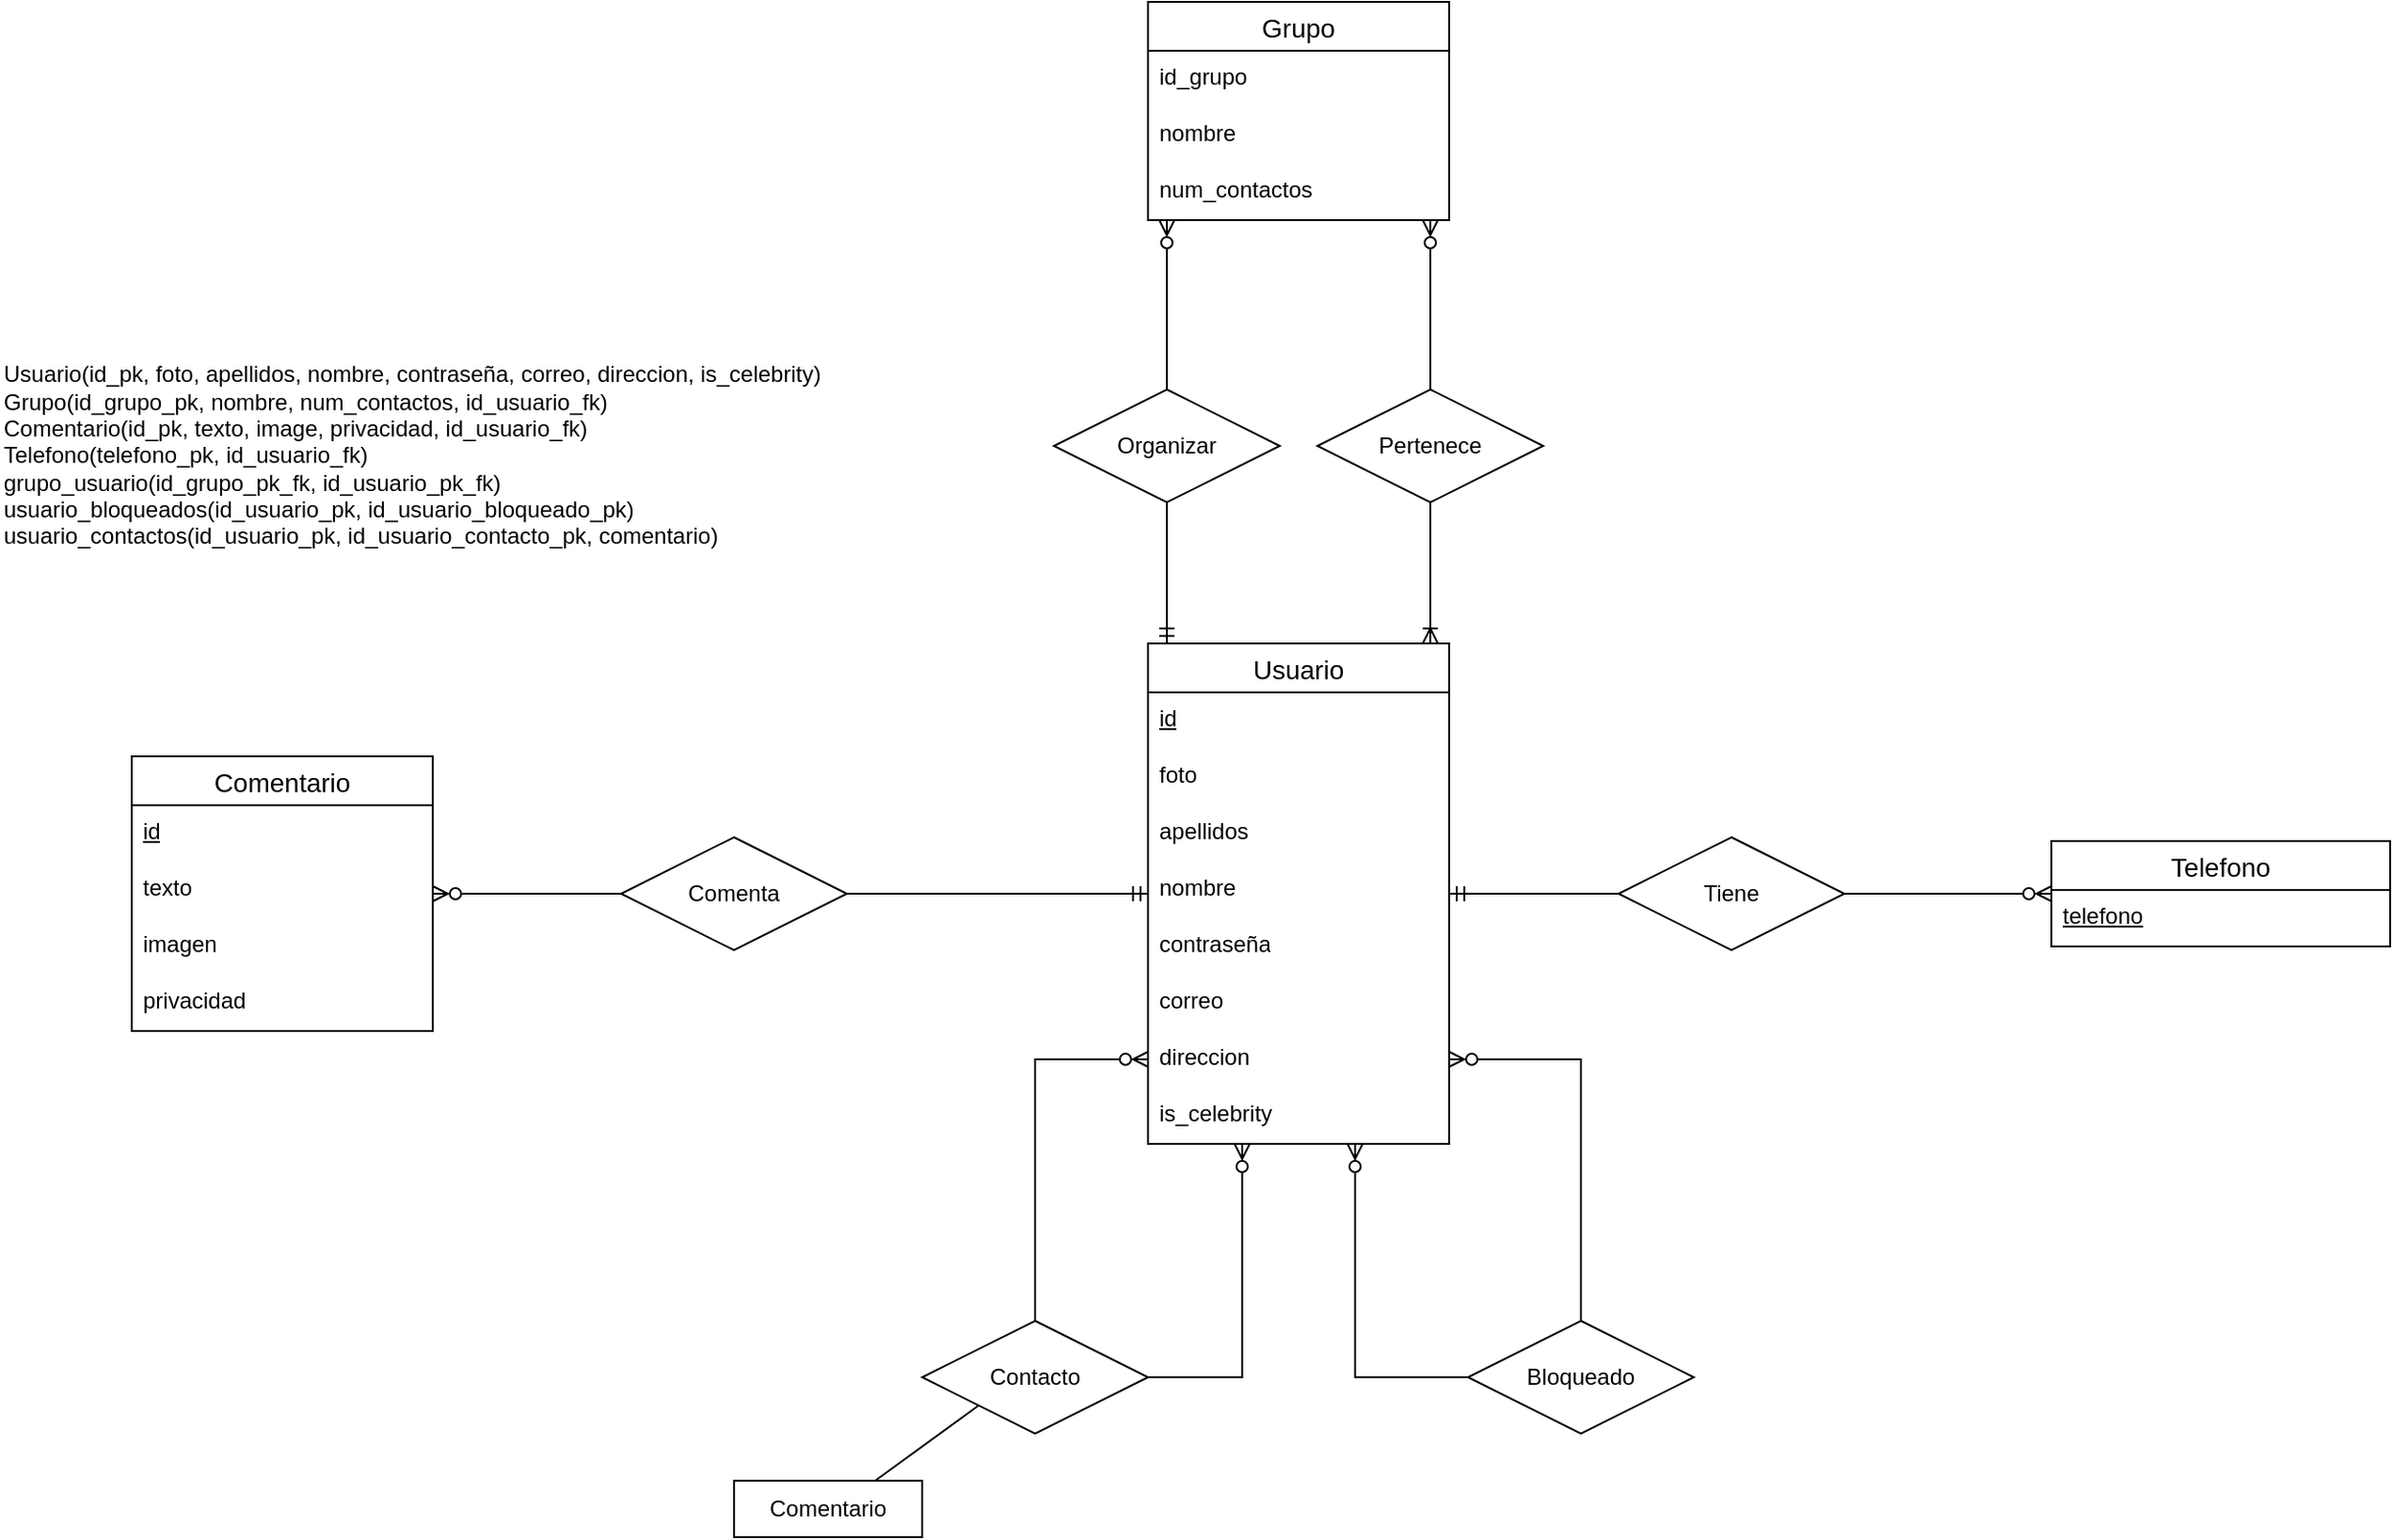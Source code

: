<mxfile version="22.0.6" type="device">
  <diagram name="Página-1" id="EKGsYuw0FnHCdSLjsaUu">
    <mxGraphModel dx="2117" dy="1735" grid="1" gridSize="10" guides="1" tooltips="1" connect="1" arrows="1" fold="1" page="1" pageScale="1" pageWidth="827" pageHeight="1169" math="0" shadow="0">
      <root>
        <mxCell id="0" />
        <mxCell id="1" parent="0" />
        <mxCell id="tkP0ir2uq5uonUyYaova-1" value="Usuario" style="swimlane;fontStyle=0;childLayout=stackLayout;horizontal=1;startSize=26;horizontalStack=0;resizeParent=1;resizeParentMax=0;resizeLast=0;collapsible=1;marginBottom=0;align=center;fontSize=14;" parent="1" vertex="1">
          <mxGeometry x="150" y="225" width="160" height="266" as="geometry" />
        </mxCell>
        <mxCell id="tkP0ir2uq5uonUyYaova-50" value="&lt;u&gt;id&lt;/u&gt;" style="text;strokeColor=none;fillColor=none;spacingLeft=4;spacingRight=4;overflow=hidden;rotatable=0;points=[[0,0.5],[1,0.5]];portConstraint=eastwest;fontSize=12;whiteSpace=wrap;html=1;" parent="tkP0ir2uq5uonUyYaova-1" vertex="1">
          <mxGeometry y="26" width="160" height="30" as="geometry" />
        </mxCell>
        <mxCell id="tkP0ir2uq5uonUyYaova-54" value="foto" style="text;strokeColor=none;fillColor=none;spacingLeft=4;spacingRight=4;overflow=hidden;rotatable=0;points=[[0,0.5],[1,0.5]];portConstraint=eastwest;fontSize=12;whiteSpace=wrap;html=1;" parent="tkP0ir2uq5uonUyYaova-1" vertex="1">
          <mxGeometry y="56" width="160" height="30" as="geometry" />
        </mxCell>
        <mxCell id="tkP0ir2uq5uonUyYaova-53" value="apellidos" style="text;strokeColor=none;fillColor=none;spacingLeft=4;spacingRight=4;overflow=hidden;rotatable=0;points=[[0,0.5],[1,0.5]];portConstraint=eastwest;fontSize=12;whiteSpace=wrap;html=1;" parent="tkP0ir2uq5uonUyYaova-1" vertex="1">
          <mxGeometry y="86" width="160" height="30" as="geometry" />
        </mxCell>
        <mxCell id="tkP0ir2uq5uonUyYaova-52" value="nombre" style="text;strokeColor=none;fillColor=none;spacingLeft=4;spacingRight=4;overflow=hidden;rotatable=0;points=[[0,0.5],[1,0.5]];portConstraint=eastwest;fontSize=12;whiteSpace=wrap;html=1;" parent="tkP0ir2uq5uonUyYaova-1" vertex="1">
          <mxGeometry y="116" width="160" height="30" as="geometry" />
        </mxCell>
        <mxCell id="tkP0ir2uq5uonUyYaova-51" value="contraseña" style="text;strokeColor=none;fillColor=none;spacingLeft=4;spacingRight=4;overflow=hidden;rotatable=0;points=[[0,0.5],[1,0.5]];portConstraint=eastwest;fontSize=12;whiteSpace=wrap;html=1;" parent="tkP0ir2uq5uonUyYaova-1" vertex="1">
          <mxGeometry y="146" width="160" height="30" as="geometry" />
        </mxCell>
        <mxCell id="tkP0ir2uq5uonUyYaova-3" value="correo" style="text;strokeColor=none;fillColor=none;spacingLeft=4;spacingRight=4;overflow=hidden;rotatable=0;points=[[0,0.5],[1,0.5]];portConstraint=eastwest;fontSize=12;whiteSpace=wrap;html=1;" parent="tkP0ir2uq5uonUyYaova-1" vertex="1">
          <mxGeometry y="176" width="160" height="30" as="geometry" />
        </mxCell>
        <mxCell id="tkP0ir2uq5uonUyYaova-2" value="direccion" style="text;strokeColor=none;fillColor=none;spacingLeft=4;spacingRight=4;overflow=hidden;rotatable=0;points=[[0,0.5],[1,0.5]];portConstraint=eastwest;fontSize=12;whiteSpace=wrap;html=1;" parent="tkP0ir2uq5uonUyYaova-1" vertex="1">
          <mxGeometry y="206" width="160" height="30" as="geometry" />
        </mxCell>
        <mxCell id="tkP0ir2uq5uonUyYaova-56" value="is_celebrity" style="text;strokeColor=none;fillColor=none;spacingLeft=4;spacingRight=4;overflow=hidden;rotatable=0;points=[[0,0.5],[1,0.5]];portConstraint=eastwest;fontSize=12;whiteSpace=wrap;html=1;" parent="tkP0ir2uq5uonUyYaova-1" vertex="1">
          <mxGeometry y="236" width="160" height="30" as="geometry" />
        </mxCell>
        <mxCell id="tkP0ir2uq5uonUyYaova-13" value="Grupo" style="swimlane;fontStyle=0;childLayout=stackLayout;horizontal=1;startSize=26;horizontalStack=0;resizeParent=1;resizeParentMax=0;resizeLast=0;collapsible=1;marginBottom=0;align=center;fontSize=14;" parent="1" vertex="1">
          <mxGeometry x="150" y="-116" width="160" height="116" as="geometry" />
        </mxCell>
        <mxCell id="tkP0ir2uq5uonUyYaova-15" value="id_grupo" style="text;strokeColor=none;fillColor=none;spacingLeft=4;spacingRight=4;overflow=hidden;rotatable=0;points=[[0,0.5],[1,0.5]];portConstraint=eastwest;fontSize=12;whiteSpace=wrap;html=1;" parent="tkP0ir2uq5uonUyYaova-13" vertex="1">
          <mxGeometry y="26" width="160" height="30" as="geometry" />
        </mxCell>
        <mxCell id="tkP0ir2uq5uonUyYaova-14" value="nombre" style="text;strokeColor=none;fillColor=none;spacingLeft=4;spacingRight=4;overflow=hidden;rotatable=0;points=[[0,0.5],[1,0.5]];portConstraint=eastwest;fontSize=12;whiteSpace=wrap;html=1;" parent="tkP0ir2uq5uonUyYaova-13" vertex="1">
          <mxGeometry y="56" width="160" height="30" as="geometry" />
        </mxCell>
        <mxCell id="tkP0ir2uq5uonUyYaova-16" value="num_contactos" style="text;strokeColor=none;fillColor=none;spacingLeft=4;spacingRight=4;overflow=hidden;rotatable=0;points=[[0,0.5],[1,0.5]];portConstraint=eastwest;fontSize=12;whiteSpace=wrap;html=1;" parent="tkP0ir2uq5uonUyYaova-13" vertex="1">
          <mxGeometry y="86" width="160" height="30" as="geometry" />
        </mxCell>
        <mxCell id="tkP0ir2uq5uonUyYaova-34" value="Comentario" style="swimlane;fontStyle=0;childLayout=stackLayout;horizontal=1;startSize=26;horizontalStack=0;resizeParent=1;resizeParentMax=0;resizeLast=0;collapsible=1;marginBottom=0;align=center;fontSize=14;" parent="1" vertex="1">
          <mxGeometry x="-390" y="285" width="160" height="146" as="geometry" />
        </mxCell>
        <mxCell id="tkP0ir2uq5uonUyYaova-35" value="&lt;u&gt;id&lt;/u&gt;" style="text;strokeColor=none;fillColor=none;spacingLeft=4;spacingRight=4;overflow=hidden;rotatable=0;points=[[0,0.5],[1,0.5]];portConstraint=eastwest;fontSize=12;whiteSpace=wrap;html=1;" parent="tkP0ir2uq5uonUyYaova-34" vertex="1">
          <mxGeometry y="26" width="160" height="30" as="geometry" />
        </mxCell>
        <mxCell id="tkP0ir2uq5uonUyYaova-36" value="texto" style="text;strokeColor=none;fillColor=none;spacingLeft=4;spacingRight=4;overflow=hidden;rotatable=0;points=[[0,0.5],[1,0.5]];portConstraint=eastwest;fontSize=12;whiteSpace=wrap;html=1;" parent="tkP0ir2uq5uonUyYaova-34" vertex="1">
          <mxGeometry y="56" width="160" height="30" as="geometry" />
        </mxCell>
        <mxCell id="tkP0ir2uq5uonUyYaova-37" value="imagen" style="text;strokeColor=none;fillColor=none;spacingLeft=4;spacingRight=4;overflow=hidden;rotatable=0;points=[[0,0.5],[1,0.5]];portConstraint=eastwest;fontSize=12;whiteSpace=wrap;html=1;" parent="tkP0ir2uq5uonUyYaova-34" vertex="1">
          <mxGeometry y="86" width="160" height="30" as="geometry" />
        </mxCell>
        <mxCell id="tkP0ir2uq5uonUyYaova-38" value="privacidad" style="text;strokeColor=none;fillColor=none;spacingLeft=4;spacingRight=4;overflow=hidden;rotatable=0;points=[[0,0.5],[1,0.5]];portConstraint=eastwest;fontSize=12;whiteSpace=wrap;html=1;" parent="tkP0ir2uq5uonUyYaova-34" vertex="1">
          <mxGeometry y="116" width="160" height="30" as="geometry" />
        </mxCell>
        <mxCell id="tkP0ir2uq5uonUyYaova-41" value="Telefono" style="swimlane;fontStyle=0;childLayout=stackLayout;horizontal=1;startSize=26;horizontalStack=0;resizeParent=1;resizeParentMax=0;resizeLast=0;collapsible=1;marginBottom=0;align=center;fontSize=14;" parent="1" vertex="1">
          <mxGeometry x="630" y="330" width="180" height="56" as="geometry" />
        </mxCell>
        <mxCell id="tkP0ir2uq5uonUyYaova-42" value="&lt;u&gt;telefono&lt;/u&gt;" style="text;strokeColor=none;fillColor=none;spacingLeft=4;spacingRight=4;overflow=hidden;rotatable=0;points=[[0,0.5],[1,0.5]];portConstraint=eastwest;fontSize=12;whiteSpace=wrap;html=1;" parent="tkP0ir2uq5uonUyYaova-41" vertex="1">
          <mxGeometry y="26" width="180" height="30" as="geometry" />
        </mxCell>
        <mxCell id="tkP0ir2uq5uonUyYaova-72" style="edgeStyle=orthogonalEdgeStyle;rounded=0;orthogonalLoop=1;jettySize=auto;html=1;entryX=1;entryY=0.5;entryDx=0;entryDy=0;endArrow=ERzeroToMany;endFill=0;" parent="1" source="tkP0ir2uq5uonUyYaova-57" target="tkP0ir2uq5uonUyYaova-2" edge="1">
          <mxGeometry relative="1" as="geometry" />
        </mxCell>
        <mxCell id="tkP0ir2uq5uonUyYaova-73" style="edgeStyle=orthogonalEdgeStyle;rounded=0;orthogonalLoop=1;jettySize=auto;html=1;endArrow=ERzeroToMany;endFill=0;" parent="1" source="tkP0ir2uq5uonUyYaova-57" target="tkP0ir2uq5uonUyYaova-1" edge="1">
          <mxGeometry relative="1" as="geometry">
            <Array as="points">
              <mxPoint x="260" y="615" />
            </Array>
          </mxGeometry>
        </mxCell>
        <mxCell id="tkP0ir2uq5uonUyYaova-57" value="Bloqueado" style="shape=rhombus;perimeter=rhombusPerimeter;whiteSpace=wrap;html=1;align=center;" parent="1" vertex="1">
          <mxGeometry x="320" y="585" width="120" height="60" as="geometry" />
        </mxCell>
        <mxCell id="tkP0ir2uq5uonUyYaova-67" style="edgeStyle=orthogonalEdgeStyle;rounded=0;orthogonalLoop=1;jettySize=auto;html=1;endArrow=ERmandOne;endFill=0;" parent="1" source="tkP0ir2uq5uonUyYaova-58" target="tkP0ir2uq5uonUyYaova-1" edge="1">
          <mxGeometry relative="1" as="geometry" />
        </mxCell>
        <mxCell id="tkP0ir2uq5uonUyYaova-68" style="edgeStyle=orthogonalEdgeStyle;rounded=0;orthogonalLoop=1;jettySize=auto;html=1;endArrow=ERzeroToMany;endFill=0;" parent="1" source="tkP0ir2uq5uonUyYaova-58" target="tkP0ir2uq5uonUyYaova-34" edge="1">
          <mxGeometry relative="1" as="geometry" />
        </mxCell>
        <mxCell id="tkP0ir2uq5uonUyYaova-58" value="Comenta" style="shape=rhombus;perimeter=rhombusPerimeter;whiteSpace=wrap;html=1;align=center;" parent="1" vertex="1">
          <mxGeometry x="-130" y="328" width="120" height="60" as="geometry" />
        </mxCell>
        <mxCell id="tkP0ir2uq5uonUyYaova-69" style="edgeStyle=orthogonalEdgeStyle;rounded=0;orthogonalLoop=1;jettySize=auto;html=1;entryX=0;entryY=0.5;entryDx=0;entryDy=0;endArrow=ERzeroToMany;endFill=0;" parent="1" source="tkP0ir2uq5uonUyYaova-59" target="tkP0ir2uq5uonUyYaova-2" edge="1">
          <mxGeometry relative="1" as="geometry" />
        </mxCell>
        <mxCell id="tkP0ir2uq5uonUyYaova-71" style="edgeStyle=orthogonalEdgeStyle;rounded=0;orthogonalLoop=1;jettySize=auto;html=1;endArrow=ERzeroToMany;endFill=0;" parent="1" source="tkP0ir2uq5uonUyYaova-59" target="tkP0ir2uq5uonUyYaova-1" edge="1">
          <mxGeometry relative="1" as="geometry">
            <Array as="points">
              <mxPoint x="200" y="615" />
            </Array>
          </mxGeometry>
        </mxCell>
        <mxCell id="tkP0ir2uq5uonUyYaova-59" value="Contacto" style="shape=rhombus;perimeter=rhombusPerimeter;whiteSpace=wrap;html=1;align=center;" parent="1" vertex="1">
          <mxGeometry x="30" y="585" width="120" height="60" as="geometry" />
        </mxCell>
        <mxCell id="tkP0ir2uq5uonUyYaova-63" style="edgeStyle=orthogonalEdgeStyle;rounded=0;orthogonalLoop=1;jettySize=auto;html=1;endArrow=ERzeroToMany;endFill=0;" parent="1" source="tkP0ir2uq5uonUyYaova-60" target="tkP0ir2uq5uonUyYaova-13" edge="1">
          <mxGeometry relative="1" as="geometry">
            <Array as="points">
              <mxPoint x="160" y="60" />
              <mxPoint x="160" y="60" />
            </Array>
          </mxGeometry>
        </mxCell>
        <mxCell id="tkP0ir2uq5uonUyYaova-64" style="edgeStyle=orthogonalEdgeStyle;rounded=0;orthogonalLoop=1;jettySize=auto;html=1;endArrow=ERmandOne;endFill=0;" parent="1" source="tkP0ir2uq5uonUyYaova-60" target="tkP0ir2uq5uonUyYaova-1" edge="1">
          <mxGeometry relative="1" as="geometry">
            <Array as="points">
              <mxPoint x="160" y="180" />
              <mxPoint x="160" y="180" />
            </Array>
          </mxGeometry>
        </mxCell>
        <mxCell id="tkP0ir2uq5uonUyYaova-60" value="Organizar" style="shape=rhombus;perimeter=rhombusPerimeter;whiteSpace=wrap;html=1;align=center;" parent="1" vertex="1">
          <mxGeometry x="100" y="90" width="120" height="60" as="geometry" />
        </mxCell>
        <mxCell id="tkP0ir2uq5uonUyYaova-65" style="edgeStyle=orthogonalEdgeStyle;rounded=0;orthogonalLoop=1;jettySize=auto;html=1;endArrow=ERmandOne;endFill=0;" parent="1" source="tkP0ir2uq5uonUyYaova-61" target="tkP0ir2uq5uonUyYaova-1" edge="1">
          <mxGeometry relative="1" as="geometry" />
        </mxCell>
        <mxCell id="tkP0ir2uq5uonUyYaova-66" style="edgeStyle=orthogonalEdgeStyle;rounded=0;orthogonalLoop=1;jettySize=auto;html=1;endArrow=ERzeroToMany;endFill=0;" parent="1" source="tkP0ir2uq5uonUyYaova-61" target="tkP0ir2uq5uonUyYaova-41" edge="1">
          <mxGeometry relative="1" as="geometry" />
        </mxCell>
        <mxCell id="tkP0ir2uq5uonUyYaova-61" value="Tiene" style="shape=rhombus;perimeter=rhombusPerimeter;whiteSpace=wrap;html=1;align=center;" parent="1" vertex="1">
          <mxGeometry x="400" y="328" width="120" height="60" as="geometry" />
        </mxCell>
        <mxCell id="tkP0ir2uq5uonUyYaova-75" style="edgeStyle=orthogonalEdgeStyle;rounded=0;orthogonalLoop=1;jettySize=auto;html=1;endArrow=ERzeroToMany;endFill=0;" parent="1" source="tkP0ir2uq5uonUyYaova-74" target="tkP0ir2uq5uonUyYaova-13" edge="1">
          <mxGeometry relative="1" as="geometry">
            <Array as="points">
              <mxPoint x="300" y="20" />
              <mxPoint x="300" y="20" />
            </Array>
          </mxGeometry>
        </mxCell>
        <mxCell id="tkP0ir2uq5uonUyYaova-76" style="edgeStyle=orthogonalEdgeStyle;rounded=0;orthogonalLoop=1;jettySize=auto;html=1;endArrow=ERoneToMany;endFill=0;" parent="1" source="tkP0ir2uq5uonUyYaova-74" target="tkP0ir2uq5uonUyYaova-1" edge="1">
          <mxGeometry relative="1" as="geometry">
            <Array as="points">
              <mxPoint x="300" y="200" />
              <mxPoint x="300" y="200" />
            </Array>
          </mxGeometry>
        </mxCell>
        <mxCell id="tkP0ir2uq5uonUyYaova-74" value="Pertenece" style="shape=rhombus;perimeter=rhombusPerimeter;whiteSpace=wrap;html=1;align=center;" parent="1" vertex="1">
          <mxGeometry x="240" y="90" width="120" height="60" as="geometry" />
        </mxCell>
        <mxCell id="zKnp5lNArlJdwyg9ucRR-1" value="Usuario(id_pk, foto, apellidos, nombre, contraseña, correo, direccion, is_celebrity)&lt;br style=&quot;border-color: var(--border-color);&quot;&gt;Grupo(id_grupo_pk, nombre, num_contactos, id_usuario_fk)&lt;br&gt;Comentario(id_pk, texto, image, privacidad, id_usuario_fk)&lt;br&gt;Telefono(telefono_pk, id_usuario_fk)&lt;br&gt;grupo_usuario(id_grupo_pk_fk, id_usuario_pk_fk)&lt;br&gt;usuario_bloqueados(id_usuario_pk, id_usuario_bloqueado_pk)&lt;br&gt;usuario_contactos(id_usuario_pk, id_usuario_contacto_pk, comentario)" style="text;html=1;strokeColor=none;fillColor=none;align=left;verticalAlign=middle;whiteSpace=wrap;rounded=0;" parent="1" vertex="1">
          <mxGeometry x="-460" y="10" width="850" height="230" as="geometry" />
        </mxCell>
        <mxCell id="OQHYisPiOG19IwbNhJs0-1" value="Comentario" style="whiteSpace=wrap;html=1;align=center;" parent="1" vertex="1">
          <mxGeometry x="-70" y="670" width="100" height="30" as="geometry" />
        </mxCell>
        <mxCell id="OQHYisPiOG19IwbNhJs0-2" value="" style="endArrow=none;html=1;rounded=0;entryX=0;entryY=1;entryDx=0;entryDy=0;exitX=0.75;exitY=0;exitDx=0;exitDy=0;" parent="1" source="OQHYisPiOG19IwbNhJs0-1" target="tkP0ir2uq5uonUyYaova-59" edge="1">
          <mxGeometry width="50" height="50" relative="1" as="geometry">
            <mxPoint x="-90" y="610" as="sourcePoint" />
            <mxPoint x="-40" y="560" as="targetPoint" />
          </mxGeometry>
        </mxCell>
      </root>
    </mxGraphModel>
  </diagram>
</mxfile>
